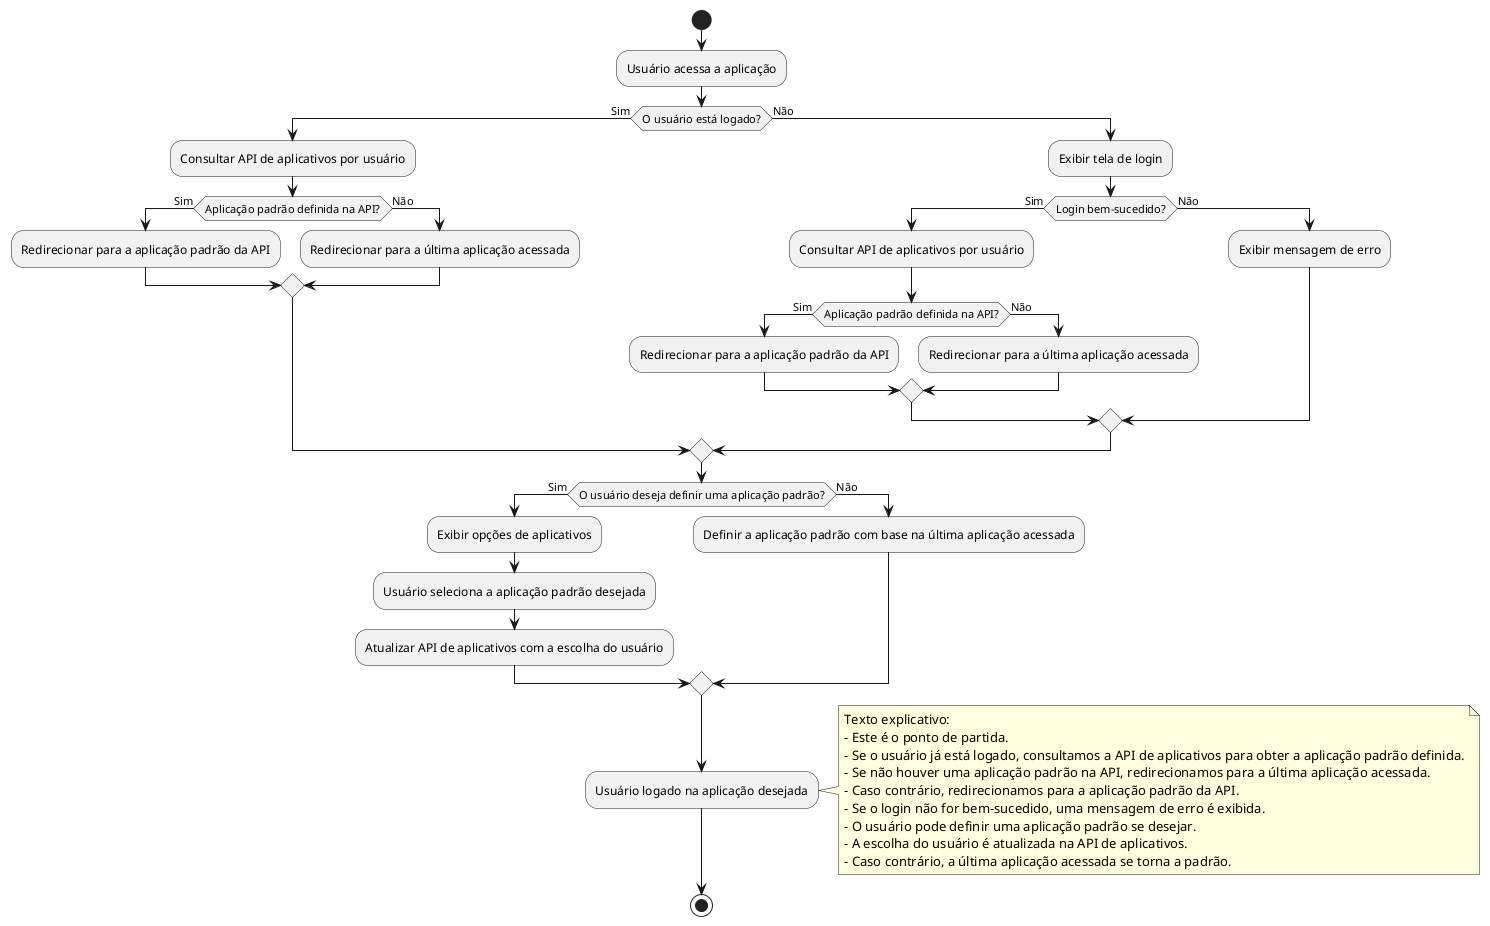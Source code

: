 @startuml
start
:Usuário acessa a aplicação;
if (O usuário está logado?) then (Sim)
  :Consultar API de aplicativos por usuário;
  if (Aplicação padrão definida na API?) then (Sim)
    :Redirecionar para a aplicação padrão da API;
  else (Não)
    :Redirecionar para a última aplicação acessada;
  endif
else (Não)
  :Exibir tela de login;
  if (Login bem-sucedido?) then (Sim)
    :Consultar API de aplicativos por usuário;
    if (Aplicação padrão definida na API?) then (Sim)
      :Redirecionar para a aplicação padrão da API;
    else (Não)
      :Redirecionar para a última aplicação acessada;
    endif
  else (Não)
    :Exibir mensagem de erro;
  endif
endif

if (O usuário deseja definir uma aplicação padrão?) then (Sim)
  :Exibir opções de aplicativos;
  :Usuário seleciona a aplicação padrão desejada;
  :Atualizar API de aplicativos com a escolha do usuário;
else (Não)
  :Definir a aplicação padrão com base na última aplicação acessada;
endif

:Usuário logado na aplicação desejada;

note right
Texto explicativo:
- Este é o ponto de partida.
- Se o usuário já está logado, consultamos a API de aplicativos para obter a aplicação padrão definida.
- Se não houver uma aplicação padrão na API, redirecionamos para a última aplicação acessada.
- Caso contrário, redirecionamos para a aplicação padrão da API.
- Se o login não for bem-sucedido, uma mensagem de erro é exibida.
- O usuário pode definir uma aplicação padrão se desejar.
- A escolha do usuário é atualizada na API de aplicativos.
- Caso contrário, a última aplicação acessada se torna a padrão.
end note

stop
@enduml
